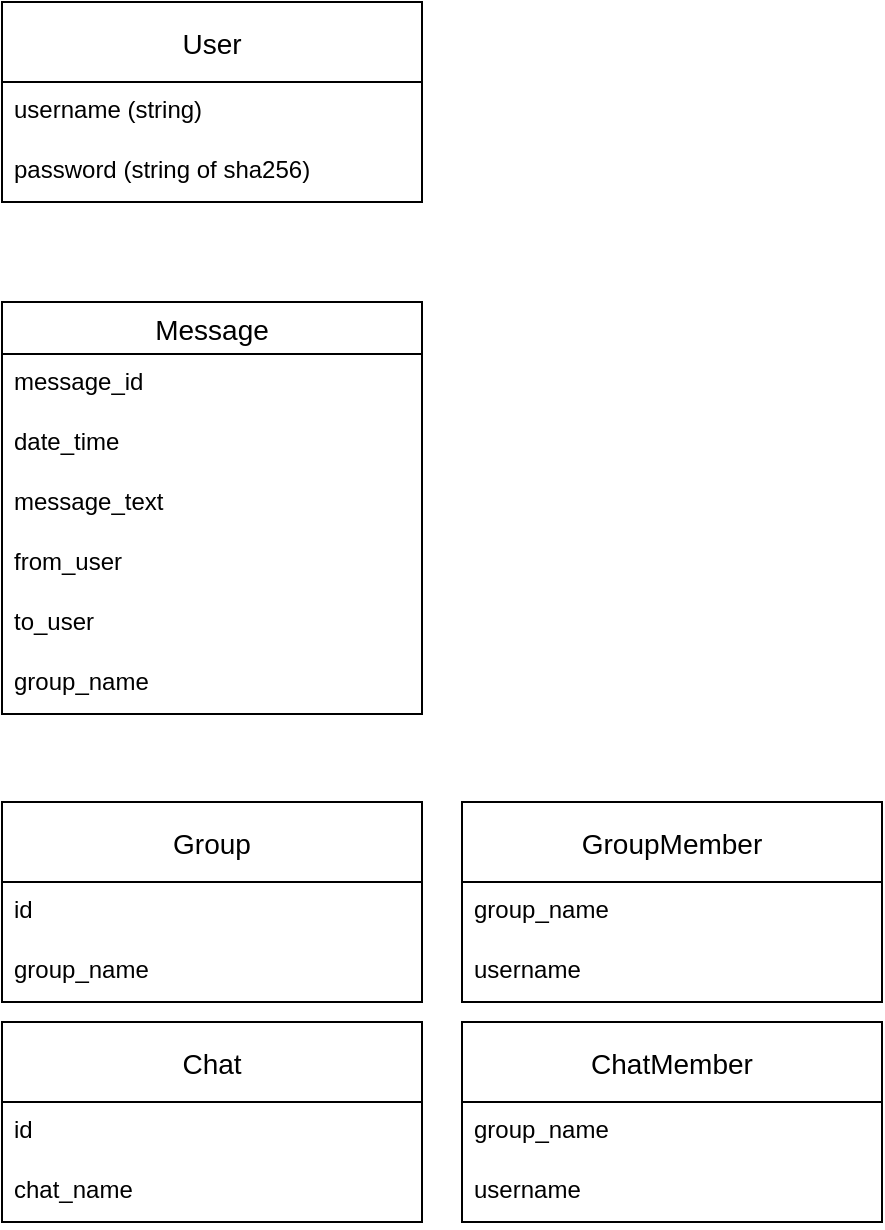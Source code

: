 <mxfile version="13.7.9" type="device"><diagram id="a1aDVvUJjBeee0M2ZZ5y" name="Page-1"><mxGraphModel dx="1086" dy="806" grid="1" gridSize="10" guides="1" tooltips="1" connect="1" arrows="1" fold="1" page="1" pageScale="1" pageWidth="850" pageHeight="1100" math="0" shadow="0"><root><mxCell id="0"/><mxCell id="1" parent="0"/><mxCell id="pJE7nmXhQNLDysgEx-0B-2" value="User" style="swimlane;fontStyle=0;childLayout=stackLayout;horizontal=1;startSize=40;horizontalStack=0;resizeParent=1;resizeParentMax=0;resizeLast=0;collapsible=1;marginBottom=0;align=center;fontSize=14;" parent="1" vertex="1"><mxGeometry x="320" y="270" width="210" height="100" as="geometry"><mxRectangle x="140" y="340" width="50" height="26" as="alternateBounds"/></mxGeometry></mxCell><mxCell id="pJE7nmXhQNLDysgEx-0B-3" value="username (string)" style="text;strokeColor=none;fillColor=none;spacingLeft=4;spacingRight=4;overflow=hidden;rotatable=0;points=[[0,0.5],[1,0.5]];portConstraint=eastwest;fontSize=12;" parent="pJE7nmXhQNLDysgEx-0B-2" vertex="1"><mxGeometry y="40" width="210" height="30" as="geometry"/></mxCell><mxCell id="pJE7nmXhQNLDysgEx-0B-4" value="password (string of sha256)" style="text;strokeColor=none;fillColor=none;spacingLeft=4;spacingRight=4;overflow=hidden;rotatable=0;points=[[0,0.5],[1,0.5]];portConstraint=eastwest;fontSize=12;" parent="pJE7nmXhQNLDysgEx-0B-2" vertex="1"><mxGeometry y="70" width="210" height="30" as="geometry"/></mxCell><mxCell id="gQpBQijMZh6FsWHjFkHp-4" value="Chat" style="swimlane;fontStyle=0;childLayout=stackLayout;horizontal=1;startSize=40;horizontalStack=0;resizeParent=1;resizeParentMax=0;resizeLast=0;collapsible=1;marginBottom=0;align=center;fontSize=14;" parent="1" vertex="1"><mxGeometry x="320" y="780" width="210" height="100" as="geometry"><mxRectangle x="140" y="340" width="50" height="26" as="alternateBounds"/></mxGeometry></mxCell><mxCell id="gQpBQijMZh6FsWHjFkHp-5" value="id" style="text;strokeColor=none;fillColor=none;spacingLeft=4;spacingRight=4;overflow=hidden;rotatable=0;points=[[0,0.5],[1,0.5]];portConstraint=eastwest;fontSize=12;" parent="gQpBQijMZh6FsWHjFkHp-4" vertex="1"><mxGeometry y="40" width="210" height="30" as="geometry"/></mxCell><mxCell id="gQpBQijMZh6FsWHjFkHp-8" value="chat_name" style="text;strokeColor=none;fillColor=none;spacingLeft=4;spacingRight=4;overflow=hidden;rotatable=0;points=[[0,0.5],[1,0.5]];portConstraint=eastwest;fontSize=12;" parent="gQpBQijMZh6FsWHjFkHp-4" vertex="1"><mxGeometry y="70" width="210" height="30" as="geometry"/></mxCell><mxCell id="gQpBQijMZh6FsWHjFkHp-1" value="ChatMember" style="swimlane;fontStyle=0;childLayout=stackLayout;horizontal=1;startSize=40;horizontalStack=0;resizeParent=1;resizeParentMax=0;resizeLast=0;collapsible=1;marginBottom=0;align=center;fontSize=14;" parent="1" vertex="1"><mxGeometry x="550" y="780" width="210" height="100" as="geometry"><mxRectangle x="140" y="340" width="50" height="26" as="alternateBounds"/></mxGeometry></mxCell><mxCell id="gQpBQijMZh6FsWHjFkHp-2" value="group_name" style="text;strokeColor=none;fillColor=none;spacingLeft=4;spacingRight=4;overflow=hidden;rotatable=0;points=[[0,0.5],[1,0.5]];portConstraint=eastwest;fontSize=12;" parent="gQpBQijMZh6FsWHjFkHp-1" vertex="1"><mxGeometry y="40" width="210" height="30" as="geometry"/></mxCell><mxCell id="gQpBQijMZh6FsWHjFkHp-3" value="username" style="text;strokeColor=none;fillColor=none;spacingLeft=4;spacingRight=4;overflow=hidden;rotatable=0;points=[[0,0.5],[1,0.5]];portConstraint=eastwest;fontSize=12;" parent="gQpBQijMZh6FsWHjFkHp-1" vertex="1"><mxGeometry y="70" width="210" height="30" as="geometry"/></mxCell><mxCell id="IeAaunLYgXtWxoS-iL6W-1" value="GroupMember" style="swimlane;fontStyle=0;childLayout=stackLayout;horizontal=1;startSize=40;horizontalStack=0;resizeParent=1;resizeParentMax=0;resizeLast=0;collapsible=1;marginBottom=0;align=center;fontSize=14;" parent="1" vertex="1"><mxGeometry x="550" y="670" width="210" height="100" as="geometry"><mxRectangle x="140" y="340" width="50" height="26" as="alternateBounds"/></mxGeometry></mxCell><mxCell id="IeAaunLYgXtWxoS-iL6W-2" value="group_name" style="text;strokeColor=none;fillColor=none;spacingLeft=4;spacingRight=4;overflow=hidden;rotatable=0;points=[[0,0.5],[1,0.5]];portConstraint=eastwest;fontSize=12;" parent="IeAaunLYgXtWxoS-iL6W-1" vertex="1"><mxGeometry y="40" width="210" height="30" as="geometry"/></mxCell><mxCell id="IeAaunLYgXtWxoS-iL6W-3" value="username" style="text;strokeColor=none;fillColor=none;spacingLeft=4;spacingRight=4;overflow=hidden;rotatable=0;points=[[0,0.5],[1,0.5]];portConstraint=eastwest;fontSize=12;" parent="IeAaunLYgXtWxoS-iL6W-1" vertex="1"><mxGeometry y="70" width="210" height="30" as="geometry"/></mxCell><mxCell id="gQpBQijMZh6FsWHjFkHp-9" value="Group" style="swimlane;fontStyle=0;childLayout=stackLayout;horizontal=1;startSize=40;horizontalStack=0;resizeParent=1;resizeParentMax=0;resizeLast=0;collapsible=1;marginBottom=0;align=center;fontSize=14;" parent="1" vertex="1"><mxGeometry x="320" y="670" width="210" height="100" as="geometry"><mxRectangle x="140" y="340" width="50" height="26" as="alternateBounds"/></mxGeometry></mxCell><mxCell id="gQpBQijMZh6FsWHjFkHp-10" value="id" style="text;strokeColor=none;fillColor=none;spacingLeft=4;spacingRight=4;overflow=hidden;rotatable=0;points=[[0,0.5],[1,0.5]];portConstraint=eastwest;fontSize=12;" parent="gQpBQijMZh6FsWHjFkHp-9" vertex="1"><mxGeometry y="40" width="210" height="30" as="geometry"/></mxCell><mxCell id="gQpBQijMZh6FsWHjFkHp-11" value="group_name" style="text;strokeColor=none;fillColor=none;spacingLeft=4;spacingRight=4;overflow=hidden;rotatable=0;points=[[0,0.5],[1,0.5]];portConstraint=eastwest;fontSize=12;" parent="gQpBQijMZh6FsWHjFkHp-9" vertex="1"><mxGeometry y="70" width="210" height="30" as="geometry"/></mxCell><mxCell id="pJE7nmXhQNLDysgEx-0B-10" value="Message" style="swimlane;fontStyle=0;childLayout=stackLayout;horizontal=1;startSize=26;horizontalStack=0;resizeParent=1;resizeParentMax=0;resizeLast=0;collapsible=1;marginBottom=0;align=center;fontSize=14;" parent="1" vertex="1"><mxGeometry x="320" y="420" width="210" height="206" as="geometry"/></mxCell><mxCell id="pJE7nmXhQNLDysgEx-0B-11" value="message_id" style="text;strokeColor=none;fillColor=none;spacingLeft=4;spacingRight=4;overflow=hidden;rotatable=0;points=[[0,0.5],[1,0.5]];portConstraint=eastwest;fontSize=12;" parent="pJE7nmXhQNLDysgEx-0B-10" vertex="1"><mxGeometry y="26" width="210" height="30" as="geometry"/></mxCell><mxCell id="pJE7nmXhQNLDysgEx-0B-12" value="date_time" style="text;strokeColor=none;fillColor=none;spacingLeft=4;spacingRight=4;overflow=hidden;rotatable=0;points=[[0,0.5],[1,0.5]];portConstraint=eastwest;fontSize=12;" parent="pJE7nmXhQNLDysgEx-0B-10" vertex="1"><mxGeometry y="56" width="210" height="30" as="geometry"/></mxCell><mxCell id="pJE7nmXhQNLDysgEx-0B-13" value="message_text" style="text;strokeColor=none;fillColor=none;spacingLeft=4;spacingRight=4;overflow=hidden;rotatable=0;points=[[0,0.5],[1,0.5]];portConstraint=eastwest;fontSize=12;" parent="pJE7nmXhQNLDysgEx-0B-10" vertex="1"><mxGeometry y="86" width="210" height="30" as="geometry"/></mxCell><mxCell id="X3k9m79t_UhfXCS-Jppl-1" value="from_user" style="text;strokeColor=none;fillColor=none;spacingLeft=4;spacingRight=4;overflow=hidden;rotatable=0;points=[[0,0.5],[1,0.5]];portConstraint=eastwest;fontSize=12;" parent="pJE7nmXhQNLDysgEx-0B-10" vertex="1"><mxGeometry y="116" width="210" height="30" as="geometry"/></mxCell><mxCell id="X3k9m79t_UhfXCS-Jppl-2" value="to_user" style="text;strokeColor=none;fillColor=none;spacingLeft=4;spacingRight=4;overflow=hidden;rotatable=0;points=[[0,0.5],[1,0.5]];portConstraint=eastwest;fontSize=12;" parent="pJE7nmXhQNLDysgEx-0B-10" vertex="1"><mxGeometry y="146" width="210" height="30" as="geometry"/></mxCell><mxCell id="pJE7nmXhQNLDysgEx-0B-14" value="group_name" style="text;strokeColor=none;fillColor=none;spacingLeft=4;spacingRight=4;overflow=hidden;rotatable=0;points=[[0,0.5],[1,0.5]];portConstraint=eastwest;fontSize=12;" parent="pJE7nmXhQNLDysgEx-0B-10" vertex="1"><mxGeometry y="176" width="210" height="30" as="geometry"/></mxCell></root></mxGraphModel></diagram></mxfile>